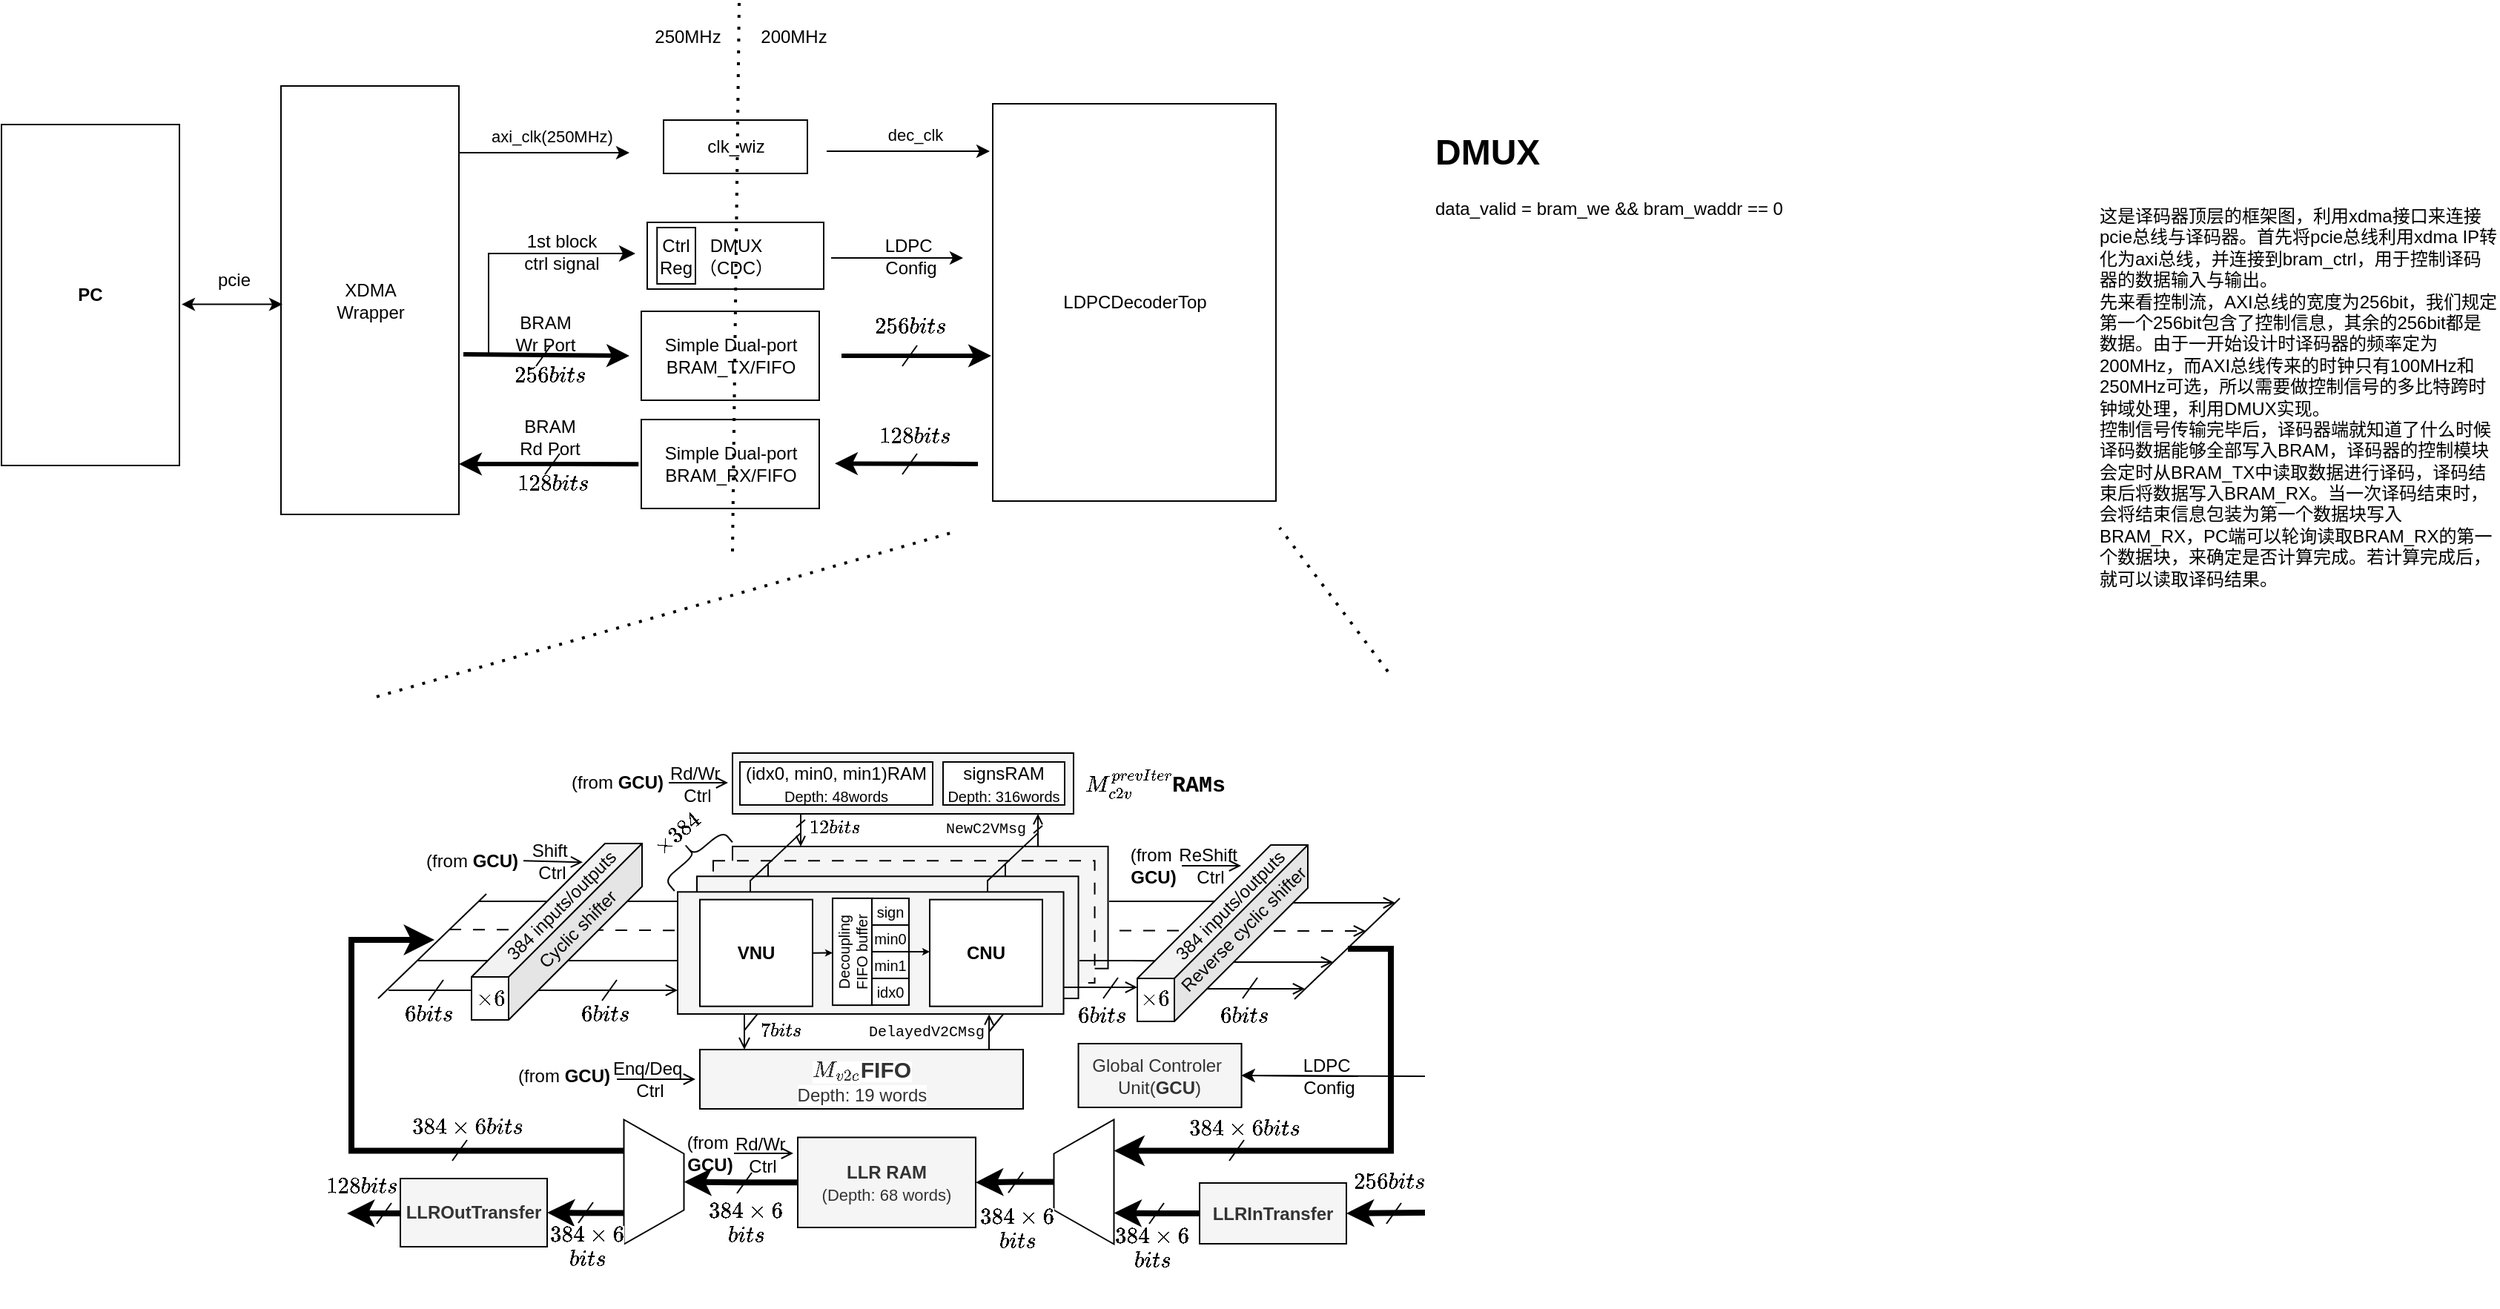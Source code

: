 <mxfile version="26.2.8">
  <diagram name="第 1 页" id="2zaDVK-F3ICybXkd4cO0">
    <mxGraphModel dx="1372" dy="1169" grid="0" gridSize="1" guides="1" tooltips="1" connect="1" arrows="1" fold="1" page="0" pageScale="1" pageWidth="827" pageHeight="1169" math="1" shadow="0">
      <root>
        <mxCell id="0" />
        <mxCell id="1" parent="0" />
        <mxCell id="UObVeRj9jSlFWoimbyzu-144" value="" style="endArrow=none;html=1;rounded=0;endFill=0;dashed=1;dashPattern=8 8;entryX=0.716;entryY=0.471;entryDx=0;entryDy=0;entryPerimeter=0;startFill=0;" parent="1" edge="1">
          <mxGeometry width="50" height="50" relative="1" as="geometry">
            <mxPoint x="817" y="399.77" as="sourcePoint" />
            <mxPoint x="894.66" y="399.819" as="targetPoint" />
          </mxGeometry>
        </mxCell>
        <mxCell id="UObVeRj9jSlFWoimbyzu-176" value="" style="endArrow=none;html=1;rounded=0;" parent="1" edge="1">
          <mxGeometry width="50" height="50" relative="1" as="geometry">
            <mxPoint x="360" y="420" as="sourcePoint" />
            <mxPoint x="670" y="420" as="targetPoint" />
          </mxGeometry>
        </mxCell>
        <mxCell id="UObVeRj9jSlFWoimbyzu-164" value="" style="endArrow=open;html=1;rounded=0;endFill=0;" parent="1" edge="1">
          <mxGeometry width="50" height="50" relative="1" as="geometry">
            <mxPoint x="938" y="381" as="sourcePoint" />
            <mxPoint x="1019" y="381" as="targetPoint" />
          </mxGeometry>
        </mxCell>
        <mxCell id="UObVeRj9jSlFWoimbyzu-165" value="" style="endArrow=open;html=1;rounded=0;endFill=0;" parent="1" edge="1">
          <mxGeometry width="50" height="50" relative="1" as="geometry">
            <mxPoint x="892" y="439" as="sourcePoint" />
            <mxPoint x="958" y="439" as="targetPoint" />
          </mxGeometry>
        </mxCell>
        <mxCell id="UObVeRj9jSlFWoimbyzu-166" value="" style="endArrow=open;html=1;rounded=0;endFill=0;entryX=0.899;entryY=0.656;entryDx=0;entryDy=0;entryPerimeter=0;" parent="1" edge="1">
          <mxGeometry width="50" height="50" relative="1" as="geometry">
            <mxPoint x="907" y="421" as="sourcePoint" />
            <mxPoint x="977" y="421" as="targetPoint" />
          </mxGeometry>
        </mxCell>
        <mxCell id="UObVeRj9jSlFWoimbyzu-167" value="" style="endArrow=open;html=1;rounded=0;endFill=0;dashed=1;dashPattern=8 8;entryX=0.716;entryY=0.471;entryDx=0;entryDy=0;entryPerimeter=0;" parent="1" edge="1">
          <mxGeometry width="50" height="50" relative="1" as="geometry">
            <mxPoint x="921" y="400" as="sourcePoint" />
            <mxPoint x="999" y="400" as="targetPoint" />
          </mxGeometry>
        </mxCell>
        <mxCell id="UObVeRj9jSlFWoimbyzu-140" value="" style="endArrow=none;html=1;rounded=0;" parent="1" edge="1">
          <mxGeometry width="50" height="50" relative="1" as="geometry">
            <mxPoint x="580" y="467" as="sourcePoint" />
            <mxPoint x="605" y="436" as="targetPoint" />
          </mxGeometry>
        </mxCell>
        <mxCell id="UObVeRj9jSlFWoimbyzu-136" value="" style="endArrow=none;html=1;rounded=0;" parent="1" edge="1">
          <mxGeometry width="50" height="50" relative="1" as="geometry">
            <mxPoint x="745" y="468" as="sourcePoint" />
            <mxPoint x="770" y="437" as="targetPoint" />
          </mxGeometry>
        </mxCell>
        <mxCell id="UObVeRj9jSlFWoimbyzu-31" value="" style="endArrow=none;html=1;rounded=0;" parent="1" edge="1">
          <mxGeometry width="50" height="50" relative="1" as="geometry">
            <mxPoint x="401" y="380" as="sourcePoint" />
            <mxPoint x="687" y="380" as="targetPoint" />
          </mxGeometry>
        </mxCell>
        <mxCell id="UObVeRj9jSlFWoimbyzu-35" value="&lt;span style=&quot;font-family: SFMono-Regular, Menlo, Monaco, Consolas, &amp;quot;Liberation Mono&amp;quot;, &amp;quot;Courier New&amp;quot;, monospace; font-size: 13px; text-align: left; background-color: rgb(255, 255, 255);&quot;&gt;\(6bits\)&lt;/span&gt;" style="text;html=1;align=center;verticalAlign=middle;whiteSpace=wrap;rounded=0;fontColor=default;" parent="1" vertex="1">
          <mxGeometry x="337" y="442" width="60" height="30" as="geometry" />
        </mxCell>
        <mxCell id="UObVeRj9jSlFWoimbyzu-36" value="&lt;span style=&quot;font-family: SFMono-Regular, Menlo, Monaco, Consolas, &amp;quot;Liberation Mono&amp;quot;, &amp;quot;Courier New&amp;quot;, monospace; font-size: 13px; text-align: left; background-color: rgb(255, 255, 255);&quot;&gt;\(6bits\)&lt;/span&gt;" style="text;html=1;align=center;verticalAlign=middle;whiteSpace=wrap;rounded=0;fontColor=default;" parent="1" vertex="1">
          <mxGeometry x="886.56" y="443" width="60" height="30" as="geometry" />
        </mxCell>
        <mxCell id="UObVeRj9jSlFWoimbyzu-30" value="" style="endArrow=none;html=1;rounded=0;dashed=1;dashPattern=8 8;entryX=0.99;entryY=0.694;entryDx=0;entryDy=0;entryPerimeter=0;" parent="1" edge="1">
          <mxGeometry width="50" height="50" relative="1" as="geometry">
            <mxPoint x="381" y="399" as="sourcePoint" />
            <mxPoint x="666.267" y="400.145" as="targetPoint" />
          </mxGeometry>
        </mxCell>
        <mxCell id="UObVeRj9jSlFWoimbyzu-29" value="" style="endArrow=none;html=1;rounded=0;" parent="1" edge="1">
          <mxGeometry width="50" height="50" relative="1" as="geometry">
            <mxPoint x="370" y="420" as="sourcePoint" />
            <mxPoint x="670" y="420" as="targetPoint" />
          </mxGeometry>
        </mxCell>
        <mxCell id="UObVeRj9jSlFWoimbyzu-28" value="" style="endArrow=open;html=1;rounded=0;endFill=0;" parent="1" edge="1">
          <mxGeometry width="50" height="50" relative="1" as="geometry">
            <mxPoint x="340" y="440" as="sourcePoint" />
            <mxPoint x="535" y="440" as="targetPoint" />
          </mxGeometry>
        </mxCell>
        <mxCell id="UObVeRj9jSlFWoimbyzu-181" style="edgeStyle=orthogonalEdgeStyle;rounded=0;orthogonalLoop=1;jettySize=auto;html=1;exitX=0;exitY=0.5;exitDx=0;exitDy=0;entryX=0.25;entryY=1;entryDx=0;entryDy=0;strokeWidth=4;" parent="1" source="UObVeRj9jSlFWoimbyzu-2" target="UObVeRj9jSlFWoimbyzu-174" edge="1">
          <mxGeometry relative="1" as="geometry" />
        </mxCell>
        <mxCell id="UObVeRj9jSlFWoimbyzu-223" style="edgeStyle=orthogonalEdgeStyle;rounded=0;orthogonalLoop=1;jettySize=auto;html=1;exitX=1;exitY=0.5;exitDx=0;exitDy=0;endArrow=none;startFill=1;startArrow=classic;strokeWidth=4;" parent="1" source="UObVeRj9jSlFWoimbyzu-2" edge="1">
          <mxGeometry relative="1" as="geometry">
            <mxPoint x="1039" y="590" as="targetPoint" />
          </mxGeometry>
        </mxCell>
        <mxCell id="UObVeRj9jSlFWoimbyzu-2" value="LLRInTransfer" style="rounded=0;whiteSpace=wrap;html=1;fillColor=#f5f5f5;fontColor=#333333;strokeColor=#000000;fontStyle=1" parent="1" vertex="1">
          <mxGeometry x="887" y="570" width="99" height="41" as="geometry" />
        </mxCell>
        <mxCell id="UObVeRj9jSlFWoimbyzu-16" value="&lt;span style=&quot;font-family: SFMono-Regular, Menlo, Monaco, Consolas, &amp;quot;Liberation Mono&amp;quot;, &amp;quot;Courier New&amp;quot;, monospace; font-size: 13px; text-align: left; background-color: rgb(255, 255, 255);&quot;&gt;$$384 \times 6bits$$&lt;/span&gt;" style="text;html=1;align=center;verticalAlign=middle;whiteSpace=wrap;rounded=0;fontColor=default;" parent="1" vertex="1">
          <mxGeometry x="363" y="518" width="60" height="30" as="geometry" />
        </mxCell>
        <mxCell id="UObVeRj9jSlFWoimbyzu-27" value="" style="shape=cube;whiteSpace=wrap;html=1;boundedLbl=1;backgroundOutline=1;darkOpacity=0.05;darkOpacity2=0.1;size=90;flipH=1;" parent="1" vertex="1">
          <mxGeometry x="396" y="341" width="115" height="119" as="geometry" />
        </mxCell>
        <mxCell id="UObVeRj9jSlFWoimbyzu-33" value="" style="endArrow=none;html=1;rounded=0;" parent="1" edge="1">
          <mxGeometry width="50" height="50" relative="1" as="geometry">
            <mxPoint x="367" y="447" as="sourcePoint" />
            <mxPoint x="377" y="433" as="targetPoint" />
          </mxGeometry>
        </mxCell>
        <mxCell id="UObVeRj9jSlFWoimbyzu-34" value="" style="endArrow=none;html=1;rounded=0;" parent="1" edge="1">
          <mxGeometry width="50" height="50" relative="1" as="geometry">
            <mxPoint x="484" y="447" as="sourcePoint" />
            <mxPoint x="494" y="433" as="targetPoint" />
          </mxGeometry>
        </mxCell>
        <mxCell id="UObVeRj9jSlFWoimbyzu-37" value="384 inputs/outputs" style="text;html=1;align=center;verticalAlign=middle;whiteSpace=wrap;rounded=0;rotation=-45;fontSize=12;" parent="1" vertex="1">
          <mxGeometry x="382" y="365" width="149.12" height="35" as="geometry" />
        </mxCell>
        <mxCell id="UObVeRj9jSlFWoimbyzu-38" value="Cyclic shifter" style="text;html=1;align=center;verticalAlign=middle;whiteSpace=wrap;rounded=0;rotation=-45;fontSize=12;" parent="1" vertex="1">
          <mxGeometry x="393" y="381" width="149.12" height="35" as="geometry" />
        </mxCell>
        <mxCell id="UObVeRj9jSlFWoimbyzu-39" value="&lt;span style=&quot;font-family: SFMono-Regular, Menlo, Monaco, Consolas, &amp;quot;Liberation Mono&amp;quot;, &amp;quot;Courier New&amp;quot;, monospace; font-size: 13px; text-align: left; background-color: rgb(255, 255, 255);&quot;&gt;\(\times6\)&lt;/span&gt;" style="text;html=1;align=center;verticalAlign=middle;whiteSpace=wrap;rounded=0;fontColor=default;" parent="1" vertex="1">
          <mxGeometry x="379" y="431.99" width="60" height="30" as="geometry" />
        </mxCell>
        <mxCell id="UObVeRj9jSlFWoimbyzu-110" value="" style="rounded=0;whiteSpace=wrap;html=1;fillColor=#f5f5f5;fontColor=#333333;strokeColor=#000000;" parent="1" vertex="1">
          <mxGeometry x="550" y="480" width="218" height="40" as="geometry" />
        </mxCell>
        <mxCell id="UObVeRj9jSlFWoimbyzu-111" value="&lt;span style=&quot;font-family: SFMono-Regular, Menlo, Monaco, Consolas, &amp;quot;Liberation Mono&amp;quot;, &amp;quot;Courier New&amp;quot;, monospace; font-size: 13px; text-align: left; background-color: rgb(255, 255, 255);&quot;&gt;\(M_{v2c}\)&lt;/span&gt;&lt;span style=&quot;text-align: left; background-color: rgb(255, 255, 255);&quot;&gt;&lt;b style=&quot;&quot;&gt;&lt;font face=&quot;Helvetica&quot; style=&quot;font-size: 15px;&quot;&gt;FIFO&lt;/font&gt;&lt;/b&gt;&lt;/span&gt;&lt;div&gt;&lt;font style=&quot;&quot;&gt;&lt;span style=&quot;text-align: left; background-color: rgb(255, 255, 255);&quot;&gt;&lt;font face=&quot;Helvetica&quot;&gt;Depth: 19 words&lt;/font&gt;&lt;/span&gt;&lt;/font&gt;&lt;/div&gt;" style="text;html=1;align=center;verticalAlign=middle;whiteSpace=wrap;rounded=0;fontColor=#333333;fillColor=none;strokeColor=none;" parent="1" vertex="1">
          <mxGeometry x="551" y="486" width="217" height="30" as="geometry" />
        </mxCell>
        <mxCell id="UObVeRj9jSlFWoimbyzu-113" value="" style="rounded=0;whiteSpace=wrap;html=1;fillColor=#f5f5f5;fontColor=#333333;strokeColor=#000000;" parent="1" vertex="1">
          <mxGeometry x="572" y="280" width="230" height="41" as="geometry" />
        </mxCell>
        <mxCell id="UObVeRj9jSlFWoimbyzu-127" value="" style="endArrow=open;html=1;rounded=0;endFill=0;startSize=6;endSize=5;" parent="1" edge="1">
          <mxGeometry width="50" height="50" relative="1" as="geometry">
            <mxPoint x="778" y="343" as="sourcePoint" />
            <mxPoint x="778" y="321" as="targetPoint" />
          </mxGeometry>
        </mxCell>
        <mxCell id="UObVeRj9jSlFWoimbyzu-129" value="" style="endArrow=none;html=1;rounded=0;startArrow=open;startFill=0;targetPerimeterSpacing=0;endSize=6;startSize=5;" parent="1" edge="1">
          <mxGeometry width="50" height="50" relative="1" as="geometry">
            <mxPoint x="618" y="343" as="sourcePoint" />
            <mxPoint x="618" y="321" as="targetPoint" />
          </mxGeometry>
        </mxCell>
        <mxCell id="UObVeRj9jSlFWoimbyzu-134" value="" style="endArrow=none;html=1;rounded=0;strokeWidth=1;" parent="1" edge="1">
          <mxGeometry width="50" height="50" relative="1" as="geometry">
            <mxPoint x="615" y="330" as="sourcePoint" />
            <mxPoint x="621" y="325" as="targetPoint" />
          </mxGeometry>
        </mxCell>
        <mxCell id="UObVeRj9jSlFWoimbyzu-135" value="" style="endArrow=none;html=1;rounded=0;strokeWidth=1;" parent="1" edge="1">
          <mxGeometry width="50" height="50" relative="1" as="geometry">
            <mxPoint x="775" y="334" as="sourcePoint" />
            <mxPoint x="781" y="329" as="targetPoint" />
          </mxGeometry>
        </mxCell>
        <mxCell id="UObVeRj9jSlFWoimbyzu-139" value="" style="endArrow=none;html=1;rounded=0;startArrow=open;startFill=0;endSize=2;startSize=6;entryX=0.5;entryY=1;entryDx=0;entryDy=0;endFill=0;" parent="1" edge="1">
          <mxGeometry width="50" height="50" relative="1" as="geometry">
            <mxPoint x="580" y="480" as="sourcePoint" />
            <mxPoint x="580" y="456" as="targetPoint" />
          </mxGeometry>
        </mxCell>
        <mxCell id="UObVeRj9jSlFWoimbyzu-145" value="" style="endArrow=none;html=1;rounded=0;endFill=0;startFill=0;exitX=1.003;exitY=0.449;exitDx=0;exitDy=0;exitPerimeter=0;" parent="1" source="UObVeRj9jSlFWoimbyzu-51" edge="1">
          <mxGeometry width="50" height="50" relative="1" as="geometry">
            <mxPoint x="832" y="380" as="sourcePoint" />
            <mxPoint x="913" y="380" as="targetPoint" />
          </mxGeometry>
        </mxCell>
        <mxCell id="UObVeRj9jSlFWoimbyzu-120" value="" style="endArrow=open;html=1;rounded=0;startArrow=none;startFill=0;endSize=5;startSize=3;endFill=0;entryX=0.807;entryY=1.003;entryDx=0;entryDy=0;entryPerimeter=0;" parent="1" target="UObVeRj9jSlFWoimbyzu-54" edge="1">
          <mxGeometry width="50" height="50" relative="1" as="geometry">
            <mxPoint x="745" y="480" as="sourcePoint" />
            <mxPoint x="745" y="458" as="targetPoint" />
          </mxGeometry>
        </mxCell>
        <mxCell id="UObVeRj9jSlFWoimbyzu-51" value="" style="rounded=0;whiteSpace=wrap;html=1;fillColor=#f5f5f5;fontColor=#333333;strokeColor=#000000;" parent="1" vertex="1">
          <mxGeometry x="572" y="343" width="253.27" height="82.34" as="geometry" />
        </mxCell>
        <mxCell id="UObVeRj9jSlFWoimbyzu-52" value="" style="rounded=0;whiteSpace=wrap;html=1;dashed=1;dashPattern=8 8;fillColor=#f5f5f5;fontColor=#333333;strokeColor=#000000;" parent="1" vertex="1">
          <mxGeometry x="559" y="352.64" width="257.27" height="82.34" as="geometry" />
        </mxCell>
        <mxCell id="UObVeRj9jSlFWoimbyzu-53" value="" style="rounded=0;whiteSpace=wrap;html=1;fillColor=#f5f5f5;fontColor=#333333;strokeColor=#000000;" parent="1" vertex="1">
          <mxGeometry x="548" y="363.15" width="257.27" height="82.34" as="geometry" />
        </mxCell>
        <mxCell id="UObVeRj9jSlFWoimbyzu-54" value="" style="rounded=0;whiteSpace=wrap;html=1;fillColor=#f5f5f5;fontColor=#333333;strokeColor=#000000;" parent="1" vertex="1">
          <mxGeometry x="535" y="373.66" width="260.27" height="82.34" as="geometry" />
        </mxCell>
        <mxCell id="UObVeRj9jSlFWoimbyzu-122" value="" style="endArrow=none;html=1;rounded=0;" parent="1" edge="1">
          <mxGeometry width="50" height="50" relative="1" as="geometry">
            <mxPoint x="756" y="363" as="sourcePoint" />
            <mxPoint x="756" y="355" as="targetPoint" />
          </mxGeometry>
        </mxCell>
        <mxCell id="UObVeRj9jSlFWoimbyzu-138" value="" style="endArrow=none;html=1;rounded=0;" parent="1" edge="1">
          <mxGeometry width="50" height="50" relative="1" as="geometry">
            <mxPoint x="744" y="373.66" as="sourcePoint" />
            <mxPoint x="744" y="365.66" as="targetPoint" />
          </mxGeometry>
        </mxCell>
        <mxCell id="UObVeRj9jSlFWoimbyzu-147" value="" style="shape=cube;whiteSpace=wrap;html=1;boundedLbl=1;backgroundOutline=1;darkOpacity=0.05;darkOpacity2=0.1;size=90;flipH=1;" parent="1" vertex="1">
          <mxGeometry x="845" y="342" width="115" height="119" as="geometry" />
        </mxCell>
        <mxCell id="UObVeRj9jSlFWoimbyzu-141" value="" style="endArrow=open;html=1;rounded=0;endFill=0;startFill=0;" parent="1" edge="1">
          <mxGeometry width="50" height="50" relative="1" as="geometry">
            <mxPoint x="795" y="438" as="sourcePoint" />
            <mxPoint x="845" y="438" as="targetPoint" />
          </mxGeometry>
        </mxCell>
        <mxCell id="UObVeRj9jSlFWoimbyzu-143" value="" style="endArrow=none;html=1;rounded=0;endFill=0;entryX=0.899;entryY=0.656;entryDx=0;entryDy=0;entryPerimeter=0;startFill=0;" parent="1" target="UObVeRj9jSlFWoimbyzu-147" edge="1">
          <mxGeometry width="50" height="50" relative="1" as="geometry">
            <mxPoint x="806" y="420" as="sourcePoint" />
            <mxPoint x="869" y="420" as="targetPoint" />
          </mxGeometry>
        </mxCell>
        <mxCell id="UObVeRj9jSlFWoimbyzu-128" value="" style="endArrow=none;html=1;rounded=0;" parent="1" edge="1">
          <mxGeometry width="50" height="50" relative="1" as="geometry">
            <mxPoint x="584" y="366.08" as="sourcePoint" />
            <mxPoint x="618" y="333.93" as="targetPoint" />
          </mxGeometry>
        </mxCell>
        <mxCell id="UObVeRj9jSlFWoimbyzu-161" value="" style="endArrow=none;html=1;rounded=0;" parent="1" edge="1">
          <mxGeometry width="50" height="50" relative="1" as="geometry">
            <mxPoint x="744" y="366.08" as="sourcePoint" />
            <mxPoint x="778" y="333.93" as="targetPoint" />
          </mxGeometry>
        </mxCell>
        <mxCell id="UObVeRj9jSlFWoimbyzu-162" value="Reverse cyclic shifter" style="text;html=1;align=center;verticalAlign=middle;whiteSpace=wrap;rounded=0;rotation=-45;fontSize=12;" parent="1" vertex="1">
          <mxGeometry x="842" y="381" width="149.12" height="35" as="geometry" />
        </mxCell>
        <mxCell id="UObVeRj9jSlFWoimbyzu-163" value="384 inputs/outputs" style="text;html=1;align=center;verticalAlign=middle;whiteSpace=wrap;rounded=0;rotation=-45;fontSize=12;" parent="1" vertex="1">
          <mxGeometry x="833" y="365" width="149.12" height="35" as="geometry" />
        </mxCell>
        <mxCell id="UObVeRj9jSlFWoimbyzu-168" value="&lt;span style=&quot;font-family: SFMono-Regular, Menlo, Monaco, Consolas, &amp;quot;Liberation Mono&amp;quot;, &amp;quot;Courier New&amp;quot;, monospace; font-size: 13px; text-align: left; background-color: rgb(255, 255, 255);&quot;&gt;\(\times6\)&lt;/span&gt;" style="text;html=1;align=center;verticalAlign=middle;whiteSpace=wrap;rounded=0;fontColor=default;" parent="1" vertex="1">
          <mxGeometry x="827" y="431.99" width="60" height="30" as="geometry" />
        </mxCell>
        <mxCell id="UObVeRj9jSlFWoimbyzu-169" value="" style="endArrow=none;html=1;rounded=0;" parent="1" edge="1">
          <mxGeometry width="50" height="50" relative="1" as="geometry">
            <mxPoint x="951" y="446" as="sourcePoint" />
            <mxPoint x="1022" y="378" as="targetPoint" />
          </mxGeometry>
        </mxCell>
        <mxCell id="UObVeRj9jSlFWoimbyzu-179" style="edgeStyle=orthogonalEdgeStyle;rounded=0;orthogonalLoop=1;jettySize=auto;html=1;exitX=0.5;exitY=0;exitDx=0;exitDy=0;entryX=1;entryY=0.5;entryDx=0;entryDy=0;strokeWidth=4;" parent="1" source="UObVeRj9jSlFWoimbyzu-174" target="UObVeRj9jSlFWoimbyzu-177" edge="1">
          <mxGeometry relative="1" as="geometry" />
        </mxCell>
        <mxCell id="UObVeRj9jSlFWoimbyzu-174" value="" style="shape=trapezoid;perimeter=trapezoidPerimeter;whiteSpace=wrap;html=1;fixedSize=1;rotation=-90;size=23;" parent="1" vertex="1">
          <mxGeometry x="767" y="549" width="84" height="40.5" as="geometry" />
        </mxCell>
        <mxCell id="UObVeRj9jSlFWoimbyzu-175" value="" style="endArrow=none;html=1;rounded=0;" parent="1" edge="1">
          <mxGeometry width="50" height="50" relative="1" as="geometry">
            <mxPoint x="333" y="445.49" as="sourcePoint" />
            <mxPoint x="406" y="375" as="targetPoint" />
          </mxGeometry>
        </mxCell>
        <mxCell id="UObVeRj9jSlFWoimbyzu-187" style="edgeStyle=orthogonalEdgeStyle;rounded=0;orthogonalLoop=1;jettySize=auto;html=1;exitX=0;exitY=0.5;exitDx=0;exitDy=0;entryX=0.5;entryY=0;entryDx=0;entryDy=0;strokeWidth=4;" parent="1" source="UObVeRj9jSlFWoimbyzu-177" target="UObVeRj9jSlFWoimbyzu-184" edge="1">
          <mxGeometry relative="1" as="geometry" />
        </mxCell>
        <mxCell id="UObVeRj9jSlFWoimbyzu-177" value="&lt;b&gt;LLR RAM&lt;/b&gt;&lt;div&gt;&lt;font style=&quot;font-size: 11px;&quot;&gt;(Depth: 68 words)&lt;/font&gt;&lt;/div&gt;" style="rounded=0;whiteSpace=wrap;html=1;fillColor=#f5f5f5;fontColor=#333333;strokeColor=#000000;" parent="1" vertex="1">
          <mxGeometry x="616" y="539.25" width="120" height="60.75" as="geometry" />
        </mxCell>
        <mxCell id="UObVeRj9jSlFWoimbyzu-178" value="" style="edgeStyle=segmentEdgeStyle;endArrow=classic;html=1;curved=0;rounded=0;endSize=8;startSize=8;entryX=0.75;entryY=1;entryDx=0;entryDy=0;strokeWidth=4;" parent="1" target="UObVeRj9jSlFWoimbyzu-174" edge="1">
          <mxGeometry width="50" height="50" relative="1" as="geometry">
            <mxPoint x="987" y="412" as="sourcePoint" />
            <mxPoint x="1028" y="509" as="targetPoint" />
            <Array as="points">
              <mxPoint x="1016" y="412" />
              <mxPoint x="1016" y="548" />
            </Array>
          </mxGeometry>
        </mxCell>
        <mxCell id="UObVeRj9jSlFWoimbyzu-183" value="" style="edgeStyle=elbowEdgeStyle;elbow=horizontal;endArrow=classic;html=1;curved=0;rounded=0;endSize=8;startSize=8;exitX=0.25;exitY=1;exitDx=0;exitDy=0;strokeWidth=4;" parent="1" source="UObVeRj9jSlFWoimbyzu-184" edge="1">
          <mxGeometry width="50" height="50" relative="1" as="geometry">
            <mxPoint x="304" y="585" as="sourcePoint" />
            <mxPoint x="371" y="406" as="targetPoint" />
            <Array as="points">
              <mxPoint x="315" y="488" />
            </Array>
          </mxGeometry>
        </mxCell>
        <mxCell id="UObVeRj9jSlFWoimbyzu-189" style="edgeStyle=orthogonalEdgeStyle;rounded=0;orthogonalLoop=1;jettySize=auto;html=1;exitX=0.75;exitY=1;exitDx=0;exitDy=0;entryX=1;entryY=0.5;entryDx=0;entryDy=0;strokeWidth=4;" parent="1" source="UObVeRj9jSlFWoimbyzu-184" target="UObVeRj9jSlFWoimbyzu-188" edge="1">
          <mxGeometry relative="1" as="geometry" />
        </mxCell>
        <mxCell id="UObVeRj9jSlFWoimbyzu-184" value="" style="shape=trapezoid;perimeter=trapezoidPerimeter;whiteSpace=wrap;html=1;fixedSize=1;rotation=90;size=23;" parent="1" vertex="1">
          <mxGeometry x="477" y="549" width="84" height="40.5" as="geometry" />
        </mxCell>
        <mxCell id="UObVeRj9jSlFWoimbyzu-188" value="LLROutTransfer" style="rounded=0;whiteSpace=wrap;html=1;fillColor=#f5f5f5;fontColor=#333333;strokeColor=#000000;fontStyle=1" parent="1" vertex="1">
          <mxGeometry x="348" y="567" width="99" height="46" as="geometry" />
        </mxCell>
        <mxCell id="UObVeRj9jSlFWoimbyzu-191" value="" style="endArrow=none;html=1;rounded=0;" parent="1" edge="1">
          <mxGeometry width="50" height="50" relative="1" as="geometry">
            <mxPoint x="822" y="445.49" as="sourcePoint" />
            <mxPoint x="832" y="431.49" as="targetPoint" />
          </mxGeometry>
        </mxCell>
        <mxCell id="UObVeRj9jSlFWoimbyzu-192" value="" style="endArrow=none;html=1;rounded=0;" parent="1" edge="1">
          <mxGeometry width="50" height="50" relative="1" as="geometry">
            <mxPoint x="916" y="445.49" as="sourcePoint" />
            <mxPoint x="926" y="431.49" as="targetPoint" />
          </mxGeometry>
        </mxCell>
        <mxCell id="UObVeRj9jSlFWoimbyzu-194" value="&lt;span style=&quot;font-family: SFMono-Regular, Menlo, Monaco, Consolas, &amp;quot;Liberation Mono&amp;quot;, &amp;quot;Courier New&amp;quot;, monospace; font-size: 13px; text-align: left; background-color: rgb(255, 255, 255);&quot;&gt;\(6bits\)&lt;/span&gt;" style="text;html=1;align=center;verticalAlign=middle;whiteSpace=wrap;rounded=0;fontColor=default;" parent="1" vertex="1">
          <mxGeometry x="456" y="442" width="60" height="30" as="geometry" />
        </mxCell>
        <mxCell id="UObVeRj9jSlFWoimbyzu-195" value="&lt;span style=&quot;font-family: SFMono-Regular, Menlo, Monaco, Consolas, &amp;quot;Liberation Mono&amp;quot;, &amp;quot;Courier New&amp;quot;, monospace; font-size: 13px; text-align: left; background-color: rgb(255, 255, 255);&quot;&gt;\(6bits\)&lt;/span&gt;" style="text;html=1;align=center;verticalAlign=middle;whiteSpace=wrap;rounded=0;fontColor=default;" parent="1" vertex="1">
          <mxGeometry x="791" y="443" width="60" height="30" as="geometry" />
        </mxCell>
        <mxCell id="UObVeRj9jSlFWoimbyzu-199" value="&lt;span style=&quot;font-family: SFMono-Regular, Menlo, Monaco, Consolas, &amp;quot;Liberation Mono&amp;quot;, &amp;quot;Courier New&amp;quot;, monospace; font-size: 13px; text-align: left; background-color: rgb(255, 255, 255);&quot;&gt;$$384 \times 6bits$$&lt;/span&gt;" style="text;html=1;align=center;verticalAlign=middle;whiteSpace=wrap;rounded=0;fontColor=default;" parent="1" vertex="1">
          <mxGeometry x="887" y="519" width="60" height="30" as="geometry" />
        </mxCell>
        <mxCell id="UObVeRj9jSlFWoimbyzu-203" value="&lt;span style=&quot;font-family: SFMono-Regular, Menlo, Monaco, Consolas, &amp;quot;Liberation Mono&amp;quot;, &amp;quot;Courier New&amp;quot;, monospace; font-size: 13px; text-align: left; background-color: rgb(255, 255, 255);&quot;&gt;&lt;b&gt;\(\times 384\)&lt;/b&gt;&lt;/span&gt;" style="text;html=1;align=center;verticalAlign=middle;whiteSpace=wrap;rounded=0;rotation=-40;fontSize=12;" parent="1" vertex="1">
          <mxGeometry x="506" y="317.64" width="60.06" height="35" as="geometry" />
        </mxCell>
        <mxCell id="UObVeRj9jSlFWoimbyzu-159" value="" style="endArrow=none;html=1;rounded=0;" parent="1" edge="1">
          <mxGeometry width="50" height="50" relative="1" as="geometry">
            <mxPoint x="584" y="373.66" as="sourcePoint" />
            <mxPoint x="584" y="365.66" as="targetPoint" />
          </mxGeometry>
        </mxCell>
        <mxCell id="UObVeRj9jSlFWoimbyzu-160" value="" style="endArrow=none;html=1;rounded=0;" parent="1" edge="1">
          <mxGeometry width="50" height="50" relative="1" as="geometry">
            <mxPoint x="596" y="363.15" as="sourcePoint" />
            <mxPoint x="596" y="355.15" as="targetPoint" />
          </mxGeometry>
        </mxCell>
        <mxCell id="UObVeRj9jSlFWoimbyzu-202" value="" style="shape=curlyBracket;whiteSpace=wrap;html=1;rounded=1;labelPosition=left;verticalLabelPosition=middle;align=right;verticalAlign=middle;rotation=50;" parent="1" vertex="1">
          <mxGeometry x="536" y="323.44" width="20" height="51" as="geometry" />
        </mxCell>
        <mxCell id="UObVeRj9jSlFWoimbyzu-279" style="edgeStyle=orthogonalEdgeStyle;rounded=0;orthogonalLoop=1;jettySize=auto;html=1;exitX=1;exitY=0.5;exitDx=0;exitDy=0;entryX=0.5;entryY=0;entryDx=0;entryDy=0;endSize=2;" parent="1" source="UObVeRj9jSlFWoimbyzu-209" target="UObVeRj9jSlFWoimbyzu-211" edge="1">
          <mxGeometry relative="1" as="geometry" />
        </mxCell>
        <mxCell id="UObVeRj9jSlFWoimbyzu-209" value="&lt;b&gt;VNU&lt;/b&gt;" style="rounded=0;whiteSpace=wrap;html=1;" parent="1" vertex="1">
          <mxGeometry x="550" y="378.83" width="76" height="72" as="geometry" />
        </mxCell>
        <mxCell id="UObVeRj9jSlFWoimbyzu-210" value="&lt;b&gt;CNU&lt;/b&gt;" style="rounded=0;whiteSpace=wrap;html=1;" parent="1" vertex="1">
          <mxGeometry x="705" y="378.83" width="76" height="72" as="geometry" />
        </mxCell>
        <mxCell id="UObVeRj9jSlFWoimbyzu-211" value="Decoupling FIFO buffer" style="rounded=0;whiteSpace=wrap;html=1;rotation=-90;fontSize=10;" parent="1" vertex="1">
          <mxGeometry x="617" y="400.43" width="72.12" height="27.14" as="geometry" />
        </mxCell>
        <mxCell id="UObVeRj9jSlFWoimbyzu-214" value="sign" style="rounded=0;whiteSpace=wrap;html=1;fontSize=10;" parent="1" vertex="1">
          <mxGeometry x="666" y="377.99" width="25" height="18" as="geometry" />
        </mxCell>
        <mxCell id="UObVeRj9jSlFWoimbyzu-215" value="min0" style="rounded=0;whiteSpace=wrap;html=1;fontSize=10;" parent="1" vertex="1">
          <mxGeometry x="666" y="395.99" width="25" height="18" as="geometry" />
        </mxCell>
        <mxCell id="UObVeRj9jSlFWoimbyzu-280" style="edgeStyle=orthogonalEdgeStyle;rounded=0;orthogonalLoop=1;jettySize=auto;html=1;exitX=1;exitY=0;exitDx=0;exitDy=0;entryX=0;entryY=0.5;entryDx=0;entryDy=0;endSize=2;" parent="1" source="UObVeRj9jSlFWoimbyzu-216" target="UObVeRj9jSlFWoimbyzu-210" edge="1">
          <mxGeometry relative="1" as="geometry" />
        </mxCell>
        <mxCell id="UObVeRj9jSlFWoimbyzu-216" value="min1" style="rounded=0;whiteSpace=wrap;html=1;fontSize=10;" parent="1" vertex="1">
          <mxGeometry x="666" y="413.99" width="25" height="18" as="geometry" />
        </mxCell>
        <mxCell id="UObVeRj9jSlFWoimbyzu-217" value="idx0" style="rounded=0;whiteSpace=wrap;html=1;fontSize=10;" parent="1" vertex="1">
          <mxGeometry x="666" y="431.99" width="25" height="18" as="geometry" />
        </mxCell>
        <mxCell id="UObVeRj9jSlFWoimbyzu-225" value="&lt;span style=&quot;font-family: SFMono-Regular, Menlo, Monaco, Consolas, &amp;quot;Liberation Mono&amp;quot;, &amp;quot;Courier New&amp;quot;, monospace; font-size: 13px; text-align: left; background-color: rgb(255, 255, 255);&quot;&gt;$$256bits$$&lt;/span&gt;" style="text;html=1;align=center;verticalAlign=middle;whiteSpace=wrap;rounded=0;fontColor=default;" parent="1" vertex="1">
          <mxGeometry x="985" y="554.63" width="60" height="30" as="geometry" />
        </mxCell>
        <mxCell id="UObVeRj9jSlFWoimbyzu-230" value="&lt;span style=&quot;font-family: SFMono-Regular, Menlo, Monaco, Consolas, &amp;quot;Liberation Mono&amp;quot;, &amp;quot;Courier New&amp;quot;, monospace; font-size: 13px; text-align: left; background-color: rgb(255, 255, 255);&quot;&gt;\(384 \times 6\)&lt;/span&gt;&lt;div&gt;&lt;span style=&quot;font-family: SFMono-Regular, Menlo, Monaco, Consolas, &amp;quot;Liberation Mono&amp;quot;, &amp;quot;Courier New&amp;quot;, monospace; font-size: 13px; text-align: left; background-color: rgb(255, 255, 255);&quot;&gt;\(bits\)&lt;/span&gt;&lt;/div&gt;" style="text;html=1;align=center;verticalAlign=middle;whiteSpace=wrap;rounded=0;fontColor=default;" parent="1" vertex="1">
          <mxGeometry x="444" y="599" width="60" height="30" as="geometry" />
        </mxCell>
        <mxCell id="UObVeRj9jSlFWoimbyzu-232" value="&lt;span style=&quot;font-family: SFMono-Regular, Menlo, Monaco, Consolas, &amp;quot;Liberation Mono&amp;quot;, &amp;quot;Courier New&amp;quot;, monospace; font-size: 13px; text-align: left; background-color: rgb(255, 255, 255);&quot;&gt;$$128bits$$&lt;/span&gt;" style="text;html=1;align=center;verticalAlign=middle;whiteSpace=wrap;rounded=0;fontColor=default;" parent="1" vertex="1">
          <mxGeometry x="292" y="558" width="60" height="30" as="geometry" />
        </mxCell>
        <mxCell id="UObVeRj9jSlFWoimbyzu-233" value="(idx0, min0, min1)RAM&lt;div&gt;&lt;font style=&quot;font-size: 10px;&quot;&gt;Depth: 48words&lt;/font&gt;&lt;/div&gt;" style="rounded=0;whiteSpace=wrap;html=1;" parent="1" vertex="1">
          <mxGeometry x="577" y="286" width="130" height="29" as="geometry" />
        </mxCell>
        <mxCell id="UObVeRj9jSlFWoimbyzu-234" value="signsRAM&lt;div&gt;&lt;font style=&quot;font-size: 10px;&quot;&gt;Depth: 316words&lt;/font&gt;&lt;/div&gt;" style="rounded=0;whiteSpace=wrap;html=1;" parent="1" vertex="1">
          <mxGeometry x="714" y="286" width="82" height="29" as="geometry" />
        </mxCell>
        <mxCell id="UObVeRj9jSlFWoimbyzu-114" value="&lt;span style=&quot;font-family: SFMono-Regular, Menlo, Monaco, Consolas, &amp;quot;Liberation Mono&amp;quot;, &amp;quot;Courier New&amp;quot;, monospace; font-size: 13px; text-align: left; background-color: rgb(255, 255, 255);&quot;&gt;\(M_{c2v}^{prevIter}\)&lt;/span&gt;&lt;span style=&quot;font-family: SFMono-Regular, Menlo, Monaco, Consolas, &amp;quot;Liberation Mono&amp;quot;, &amp;quot;Courier New&amp;quot;, monospace; text-align: left; background-color: rgb(255, 255, 255); font-size: 15px;&quot;&gt;&lt;b&gt;RAMs&lt;/b&gt;&lt;/span&gt;" style="text;html=1;align=center;verticalAlign=middle;whiteSpace=wrap;rounded=0;" parent="1" vertex="1">
          <mxGeometry x="799" y="285.5" width="116" height="30" as="geometry" />
        </mxCell>
        <mxCell id="UObVeRj9jSlFWoimbyzu-235" value="&lt;span style=&quot;font-family: SFMono-Regular, Menlo, Monaco, Consolas, &amp;quot;Liberation Mono&amp;quot;, &amp;quot;Courier New&amp;quot;, monospace; text-align: left; background-color: rgb(255, 255, 255);&quot;&gt;\(12bits\)&lt;/span&gt;" style="text;html=1;align=center;verticalAlign=middle;whiteSpace=wrap;rounded=0;fontColor=default;fontSize=11;" parent="1" vertex="1">
          <mxGeometry x="611" y="315.5" width="60" height="30" as="geometry" />
        </mxCell>
        <mxCell id="UObVeRj9jSlFWoimbyzu-236" value="&lt;span style=&quot;font-family: SFMono-Regular, Menlo, Monaco, Consolas, &amp;quot;Liberation Mono&amp;quot;, &amp;quot;Courier New&amp;quot;, monospace; text-align: left; background-color: rgb(255, 255, 255);&quot;&gt;\(7bits\)&lt;/span&gt;" style="text;html=1;align=center;verticalAlign=middle;whiteSpace=wrap;rounded=0;fontColor=default;fontSize=11;" parent="1" vertex="1">
          <mxGeometry x="575" y="453" width="60" height="30" as="geometry" />
        </mxCell>
        <mxCell id="UObVeRj9jSlFWoimbyzu-237" value="&lt;span style=&quot;font-family: SFMono-Regular, Menlo, Monaco, Consolas, &amp;quot;Liberation Mono&amp;quot;, &amp;quot;Courier New&amp;quot;, monospace; text-align: left; background-color: rgb(255, 255, 255);&quot;&gt;NewC2VMsg&lt;/span&gt;" style="text;html=1;align=center;verticalAlign=middle;whiteSpace=wrap;rounded=0;fontColor=default;fontSize=10;" parent="1" vertex="1">
          <mxGeometry x="713" y="315.5" width="60" height="30" as="geometry" />
        </mxCell>
        <mxCell id="UObVeRj9jSlFWoimbyzu-238" value="&lt;span style=&quot;font-family: SFMono-Regular, Menlo, Monaco, Consolas, &amp;quot;Liberation Mono&amp;quot;, &amp;quot;Courier New&amp;quot;, monospace; text-align: left; background-color: rgb(255, 255, 255);&quot;&gt;DelayedV2CMsg&lt;/span&gt;" style="text;html=1;align=center;verticalAlign=middle;whiteSpace=wrap;rounded=0;fontColor=default;fontSize=10;" parent="1" vertex="1">
          <mxGeometry x="659.5" y="453" width="86" height="30" as="geometry" />
        </mxCell>
        <mxCell id="UObVeRj9jSlFWoimbyzu-255" value="Global&amp;nbsp;&lt;span style=&quot;background-color: transparent; color: light-dark(rgb(51, 51, 51), rgb(193, 193, 193));&quot;&gt;Controler&amp;nbsp;&lt;/span&gt;&lt;div&gt;&lt;span style=&quot;background-color: transparent; color: light-dark(rgb(51, 51, 51), rgb(193, 193, 193));&quot;&gt;Unit&lt;/span&gt;&lt;span style=&quot;background-color: transparent; color: light-dark(rgb(51, 51, 51), rgb(193, 193, 193));&quot;&gt;(&lt;/span&gt;&lt;b style=&quot;background-color: transparent; color: light-dark(rgb(51, 51, 51), rgb(193, 193, 193));&quot;&gt;GCU&lt;/b&gt;&lt;span style=&quot;background-color: transparent; color: light-dark(rgb(51, 51, 51), rgb(193, 193, 193));&quot;&gt;)&lt;/span&gt;&lt;/div&gt;" style="rounded=0;whiteSpace=wrap;html=1;fillColor=#f5f5f5;fontColor=#333333;strokeColor=#000000;" parent="1" vertex="1">
          <mxGeometry x="805.27" y="476" width="110" height="43" as="geometry" />
        </mxCell>
        <mxCell id="UObVeRj9jSlFWoimbyzu-263" value="" style="group;rotation=0;" parent="1" vertex="1" connectable="0">
          <mxGeometry x="523" y="279" width="52" height="42" as="geometry" />
        </mxCell>
        <mxCell id="UObVeRj9jSlFWoimbyzu-259" value="" style="endArrow=open;html=1;rounded=0;endFill=0;" parent="UObVeRj9jSlFWoimbyzu-263" edge="1">
          <mxGeometry width="50" height="50" relative="1" as="geometry">
            <mxPoint x="6" y="21" as="sourcePoint" />
            <mxPoint x="46" y="21" as="targetPoint" />
          </mxGeometry>
        </mxCell>
        <mxCell id="UObVeRj9jSlFWoimbyzu-261" value="Rd/Wr&amp;nbsp;&lt;div&gt;Ctrl&lt;/div&gt;" style="text;html=1;align=center;verticalAlign=middle;resizable=0;points=[];autosize=1;strokeColor=none;fillColor=none;rotation=0;" parent="UObVeRj9jSlFWoimbyzu-263" vertex="1">
          <mxGeometry x="-3" y="1" width="55" height="41" as="geometry" />
        </mxCell>
        <mxCell id="UObVeRj9jSlFWoimbyzu-264" value="" style="group;rotation=0;fontColor=default;" parent="1" vertex="1" connectable="0">
          <mxGeometry x="425" y="331.66" width="49" height="42" as="geometry" />
        </mxCell>
        <mxCell id="UObVeRj9jSlFWoimbyzu-265" value="" style="endArrow=open;html=1;rounded=0;endFill=0;" parent="UObVeRj9jSlFWoimbyzu-264" edge="1">
          <mxGeometry width="50" height="50" relative="1" as="geometry">
            <mxPoint x="6" y="21" as="sourcePoint" />
            <mxPoint x="46" y="22" as="targetPoint" />
          </mxGeometry>
        </mxCell>
        <mxCell id="UObVeRj9jSlFWoimbyzu-266" value="Shift&amp;nbsp;&lt;div&gt;Ctrl&lt;/div&gt;" style="text;html=1;align=center;verticalAlign=middle;resizable=0;points=[];autosize=1;strokeColor=none;fillColor=none;rotation=0;" parent="UObVeRj9jSlFWoimbyzu-264" vertex="1">
          <mxGeometry x="2" width="46" height="42" as="geometry" />
        </mxCell>
        <mxCell id="UObVeRj9jSlFWoimbyzu-267" value="" style="group;rotation=0;" parent="1" vertex="1" connectable="0">
          <mxGeometry x="869" y="333" width="56" height="42" as="geometry" />
        </mxCell>
        <mxCell id="UObVeRj9jSlFWoimbyzu-268" value="" style="endArrow=open;html=1;rounded=0;endFill=0;" parent="UObVeRj9jSlFWoimbyzu-267" edge="1">
          <mxGeometry width="50" height="50" relative="1" as="geometry">
            <mxPoint x="6" y="23" as="sourcePoint" />
            <mxPoint x="46" y="23" as="targetPoint" />
          </mxGeometry>
        </mxCell>
        <mxCell id="UObVeRj9jSlFWoimbyzu-269" value="ReShift&amp;nbsp;&lt;div&gt;Ctrl&lt;/div&gt;" style="text;html=1;align=center;verticalAlign=middle;resizable=0;points=[];autosize=1;strokeColor=none;fillColor=none;rotation=0;" parent="UObVeRj9jSlFWoimbyzu-267" vertex="1">
          <mxGeometry x="-6" y="2" width="62" height="42" as="geometry" />
        </mxCell>
        <mxCell id="UObVeRj9jSlFWoimbyzu-273" value="" style="group;rotation=0;" parent="1" vertex="1" connectable="0">
          <mxGeometry x="567" y="529" width="52" height="42" as="geometry" />
        </mxCell>
        <mxCell id="UObVeRj9jSlFWoimbyzu-274" value="" style="endArrow=open;html=1;rounded=0;endFill=0;" parent="UObVeRj9jSlFWoimbyzu-273" edge="1">
          <mxGeometry width="50" height="50" relative="1" as="geometry">
            <mxPoint x="6" y="21" as="sourcePoint" />
            <mxPoint x="46" y="21" as="targetPoint" />
          </mxGeometry>
        </mxCell>
        <mxCell id="UObVeRj9jSlFWoimbyzu-275" value="Rd/Wr&amp;nbsp;&lt;div&gt;Ctrl&lt;/div&gt;" style="text;html=1;align=center;verticalAlign=middle;resizable=0;points=[];autosize=1;strokeColor=none;fillColor=none;rotation=0;" parent="UObVeRj9jSlFWoimbyzu-273" vertex="1">
          <mxGeometry x="-3" y="1" width="55" height="41" as="geometry" />
        </mxCell>
        <mxCell id="UObVeRj9jSlFWoimbyzu-304" value="" style="endArrow=none;html=1;rounded=0;" parent="UObVeRj9jSlFWoimbyzu-273" edge="1">
          <mxGeometry width="50" height="50" relative="1" as="geometry">
            <mxPoint x="8" y="48" as="sourcePoint" />
            <mxPoint x="18" y="34" as="targetPoint" />
          </mxGeometry>
        </mxCell>
        <mxCell id="UObVeRj9jSlFWoimbyzu-277" value="" style="endArrow=open;html=1;rounded=0;endFill=0;" parent="1" edge="1">
          <mxGeometry width="50" height="50" relative="1" as="geometry">
            <mxPoint x="494" y="500" as="sourcePoint" />
            <mxPoint x="547" y="500" as="targetPoint" />
          </mxGeometry>
        </mxCell>
        <mxCell id="UObVeRj9jSlFWoimbyzu-278" value="Enq/Deq&amp;nbsp;&lt;div&gt;Ctrl&lt;/div&gt;" style="text;html=1;align=center;verticalAlign=middle;resizable=0;points=[];autosize=1;strokeColor=none;fillColor=none;rotation=0;" parent="1" vertex="1">
          <mxGeometry x="481" y="479" width="69" height="42" as="geometry" />
        </mxCell>
        <mxCell id="UObVeRj9jSlFWoimbyzu-281" value="&lt;span style=&quot;font-family: SFMono-Regular, Menlo, Monaco, Consolas, &amp;quot;Liberation Mono&amp;quot;, &amp;quot;Courier New&amp;quot;, monospace; font-size: 13px; text-align: left; background-color: rgb(255, 255, 255);&quot;&gt;\(384 \times 6\)&lt;/span&gt;&lt;div&gt;&lt;span style=&quot;font-family: SFMono-Regular, Menlo, Monaco, Consolas, &amp;quot;Liberation Mono&amp;quot;, &amp;quot;Courier New&amp;quot;, monospace; font-size: 13px; text-align: left; background-color: rgb(255, 255, 255);&quot;&gt;\(bits\)&lt;/span&gt;&lt;/div&gt;" style="text;html=1;align=center;verticalAlign=middle;whiteSpace=wrap;rounded=0;fontColor=default;" parent="1" vertex="1">
          <mxGeometry x="734" y="587" width="60" height="30" as="geometry" />
        </mxCell>
        <mxCell id="UObVeRj9jSlFWoimbyzu-282" value="&lt;span style=&quot;font-family: SFMono-Regular, Menlo, Monaco, Consolas, &amp;quot;Liberation Mono&amp;quot;, &amp;quot;Courier New&amp;quot;, monospace; font-size: 13px; text-align: left; background-color: rgb(255, 255, 255);&quot;&gt;\(384 \times 6\)&lt;/span&gt;&lt;div&gt;&lt;span style=&quot;font-family: SFMono-Regular, Menlo, Monaco, Consolas, &amp;quot;Liberation Mono&amp;quot;, &amp;quot;Courier New&amp;quot;, monospace; font-size: 13px; text-align: left; background-color: rgb(255, 255, 255);&quot;&gt;\(bits\)&lt;/span&gt;&lt;/div&gt;" style="text;html=1;align=center;verticalAlign=middle;whiteSpace=wrap;rounded=0;fontColor=default;" parent="1" vertex="1">
          <mxGeometry x="551" y="583" width="60" height="30" as="geometry" />
        </mxCell>
        <mxCell id="UObVeRj9jSlFWoimbyzu-283" value="&lt;span style=&quot;font-family: SFMono-Regular, Menlo, Monaco, Consolas, &amp;quot;Liberation Mono&amp;quot;, &amp;quot;Courier New&amp;quot;, monospace; font-size: 13px; text-align: left; background-color: rgb(255, 255, 255);&quot;&gt;\(384 \times 6\)&lt;/span&gt;&lt;div&gt;&lt;span style=&quot;font-family: SFMono-Regular, Menlo, Monaco, Consolas, &amp;quot;Liberation Mono&amp;quot;, &amp;quot;Courier New&amp;quot;, monospace; font-size: 13px; text-align: left; background-color: rgb(255, 255, 255);&quot;&gt;\(bits\)&lt;/span&gt;&lt;/div&gt;" style="text;html=1;align=center;verticalAlign=middle;whiteSpace=wrap;rounded=0;fontColor=default;" parent="1" vertex="1">
          <mxGeometry x="825.27" y="600" width="60" height="30" as="geometry" />
        </mxCell>
        <mxCell id="UObVeRj9jSlFWoimbyzu-287" value="(from &lt;b&gt;GCU)&lt;/b&gt;" style="text;html=1;align=center;verticalAlign=middle;whiteSpace=wrap;rounded=0;" parent="1" vertex="1">
          <mxGeometry x="461" y="285" width="67" height="30" as="geometry" />
        </mxCell>
        <mxCell id="UObVeRj9jSlFWoimbyzu-288" value="(from &lt;b&gt;GCU)&lt;/b&gt;" style="text;html=1;align=center;verticalAlign=middle;whiteSpace=wrap;rounded=0;" parent="1" vertex="1">
          <mxGeometry x="425" y="483" width="67" height="30" as="geometry" />
        </mxCell>
        <mxCell id="UObVeRj9jSlFWoimbyzu-289" value="(from&amp;nbsp;&lt;div&gt;&lt;b&gt;GCU)&lt;/b&gt;&lt;/div&gt;" style="text;html=1;align=center;verticalAlign=middle;whiteSpace=wrap;rounded=0;" parent="1" vertex="1">
          <mxGeometry x="833" y="341" width="46" height="30" as="geometry" />
        </mxCell>
        <mxCell id="UObVeRj9jSlFWoimbyzu-290" value="(from&amp;nbsp;&lt;div&gt;&lt;b&gt;GCU)&lt;/b&gt;&lt;/div&gt;" style="text;html=1;align=center;verticalAlign=middle;whiteSpace=wrap;rounded=0;" parent="1" vertex="1">
          <mxGeometry x="534" y="535" width="46" height="30" as="geometry" />
        </mxCell>
        <mxCell id="UObVeRj9jSlFWoimbyzu-296" value="(from &lt;b&gt;GCU)&lt;/b&gt;" style="text;html=1;align=center;verticalAlign=middle;whiteSpace=wrap;rounded=0;" parent="1" vertex="1">
          <mxGeometry x="363" y="337.66" width="67" height="30" as="geometry" />
        </mxCell>
        <mxCell id="UObVeRj9jSlFWoimbyzu-297" value="" style="endArrow=classic;html=1;rounded=0;entryX=1;entryY=0.5;entryDx=0;entryDy=0;" parent="1" target="UObVeRj9jSlFWoimbyzu-255" edge="1">
          <mxGeometry width="50" height="50" relative="1" as="geometry">
            <mxPoint x="994" y="498" as="sourcePoint" />
            <mxPoint x="1153" y="491" as="targetPoint" />
          </mxGeometry>
        </mxCell>
        <mxCell id="UObVeRj9jSlFWoimbyzu-301" value="LDPC&amp;nbsp;&lt;div&gt;Config&lt;/div&gt;" style="text;html=1;align=center;verticalAlign=middle;resizable=0;points=[];autosize=1;strokeColor=none;fillColor=none;rotation=0;" parent="1" vertex="1">
          <mxGeometry x="947" y="477.5" width="53" height="41" as="geometry" />
        </mxCell>
        <mxCell id="UObVeRj9jSlFWoimbyzu-302" value="" style="endArrow=classic;html=1;rounded=0;entryX=1;entryY=0.5;entryDx=0;entryDy=0;" parent="1" target="UObVeRj9jSlFWoimbyzu-255" edge="1">
          <mxGeometry width="50" height="50" relative="1" as="geometry">
            <mxPoint x="1039" y="498" as="sourcePoint" />
            <mxPoint x="915" y="498" as="targetPoint" />
          </mxGeometry>
        </mxCell>
        <mxCell id="UObVeRj9jSlFWoimbyzu-303" value="" style="endArrow=none;html=1;rounded=0;" parent="1" edge="1">
          <mxGeometry width="50" height="50" relative="1" as="geometry">
            <mxPoint x="383" y="555" as="sourcePoint" />
            <mxPoint x="393" y="541" as="targetPoint" />
          </mxGeometry>
        </mxCell>
        <mxCell id="UObVeRj9jSlFWoimbyzu-305" value="" style="endArrow=none;html=1;rounded=0;" parent="1" edge="1">
          <mxGeometry width="50" height="50" relative="1" as="geometry">
            <mxPoint x="468" y="597" as="sourcePoint" />
            <mxPoint x="478" y="583" as="targetPoint" />
          </mxGeometry>
        </mxCell>
        <mxCell id="UObVeRj9jSlFWoimbyzu-307" value="" style="endArrow=none;html=1;rounded=0;" parent="1" edge="1">
          <mxGeometry width="50" height="50" relative="1" as="geometry">
            <mxPoint x="758" y="576.62" as="sourcePoint" />
            <mxPoint x="768" y="562.62" as="targetPoint" />
          </mxGeometry>
        </mxCell>
        <mxCell id="UObVeRj9jSlFWoimbyzu-308" value="" style="endArrow=none;html=1;rounded=0;" parent="1" edge="1">
          <mxGeometry width="50" height="50" relative="1" as="geometry">
            <mxPoint x="907" y="555" as="sourcePoint" />
            <mxPoint x="917" y="541" as="targetPoint" />
          </mxGeometry>
        </mxCell>
        <mxCell id="UObVeRj9jSlFWoimbyzu-309" value="" style="endArrow=none;html=1;rounded=0;" parent="1" edge="1">
          <mxGeometry width="50" height="50" relative="1" as="geometry">
            <mxPoint x="853" y="597.5" as="sourcePoint" />
            <mxPoint x="863" y="583.5" as="targetPoint" />
          </mxGeometry>
        </mxCell>
        <mxCell id="UObVeRj9jSlFWoimbyzu-310" value="" style="endArrow=none;html=1;rounded=0;" parent="1" edge="1">
          <mxGeometry width="50" height="50" relative="1" as="geometry">
            <mxPoint x="1013" y="597.5" as="sourcePoint" />
            <mxPoint x="1023" y="583.5" as="targetPoint" />
          </mxGeometry>
        </mxCell>
        <mxCell id="UObVeRj9jSlFWoimbyzu-316" value="" style="group" parent="1" vertex="1" connectable="0">
          <mxGeometry x="312" y="583.5" width="36" height="14" as="geometry" />
        </mxCell>
        <mxCell id="UObVeRj9jSlFWoimbyzu-226" style="edgeStyle=orthogonalEdgeStyle;rounded=0;orthogonalLoop=1;jettySize=auto;html=1;exitX=0;exitY=0.5;exitDx=0;exitDy=0;strokeWidth=4;" parent="UObVeRj9jSlFWoimbyzu-316" edge="1">
          <mxGeometry relative="1" as="geometry">
            <mxPoint y="6.5" as="targetPoint" />
            <mxPoint x="36" y="7" as="sourcePoint" />
          </mxGeometry>
        </mxCell>
        <mxCell id="UObVeRj9jSlFWoimbyzu-311" value="" style="endArrow=none;html=1;rounded=0;" parent="UObVeRj9jSlFWoimbyzu-316" edge="1">
          <mxGeometry width="50" height="50" relative="1" as="geometry">
            <mxPoint x="20" y="14" as="sourcePoint" />
            <mxPoint x="30" as="targetPoint" />
          </mxGeometry>
        </mxCell>
        <mxCell id="UObVeRj9jSlFWoimbyzu-318" value="" style="endArrow=classic;html=1;rounded=0;strokeWidth=3;" parent="1" edge="1">
          <mxGeometry width="50" height="50" relative="1" as="geometry">
            <mxPoint x="390.5" y="11" as="sourcePoint" />
            <mxPoint x="502.5" y="12" as="targetPoint" />
          </mxGeometry>
        </mxCell>
        <mxCell id="UObVeRj9jSlFWoimbyzu-319" value="" style="endArrow=none;html=1;rounded=0;" parent="1" edge="1">
          <mxGeometry width="50" height="50" relative="1" as="geometry">
            <mxPoint x="439.5" y="19" as="sourcePoint" />
            <mxPoint x="449.5" y="5" as="targetPoint" />
          </mxGeometry>
        </mxCell>
        <mxCell id="UObVeRj9jSlFWoimbyzu-321" value="Simple Dual-port BRAM_TX/FIFO" style="rounded=0;whiteSpace=wrap;html=1;" parent="1" vertex="1">
          <mxGeometry x="510.5" y="-18" width="120" height="60" as="geometry" />
        </mxCell>
        <mxCell id="UObVeRj9jSlFWoimbyzu-322" value="BRAM Wr&amp;nbsp;&lt;span style=&quot;background-color: transparent; color: light-dark(rgb(0, 0, 0), rgb(255, 255, 255));&quot;&gt;Port&lt;/span&gt;" style="text;html=1;align=center;verticalAlign=middle;whiteSpace=wrap;rounded=0;" parent="1" vertex="1">
          <mxGeometry x="415.5" y="-18" width="60" height="30" as="geometry" />
        </mxCell>
        <mxCell id="UObVeRj9jSlFWoimbyzu-326" value="" style="endArrow=classic;html=1;rounded=0;" parent="1" edge="1">
          <mxGeometry width="50" height="50" relative="1" as="geometry">
            <mxPoint x="387.5" y="-125" as="sourcePoint" />
            <mxPoint x="502.5" y="-125" as="targetPoint" />
          </mxGeometry>
        </mxCell>
        <mxCell id="UObVeRj9jSlFWoimbyzu-328" value="axi_clk(250MHz&lt;span style=&quot;background-color: light-dark(#ffffff, var(--ge-dark-color, #121212)); color: light-dark(rgb(0, 0, 0), rgb(255, 255, 255));&quot;&gt;)&lt;/span&gt;" style="edgeLabel;html=1;align=center;verticalAlign=middle;resizable=0;points=[];" parent="UObVeRj9jSlFWoimbyzu-326" vertex="1" connectable="0">
          <mxGeometry x="0.094" relative="1" as="geometry">
            <mxPoint x="-1" y="-11" as="offset" />
          </mxGeometry>
        </mxCell>
        <mxCell id="UObVeRj9jSlFWoimbyzu-329" value="clk_wiz" style="rounded=0;whiteSpace=wrap;html=1;" parent="1" vertex="1">
          <mxGeometry x="525.5" y="-147" width="97" height="36" as="geometry" />
        </mxCell>
        <mxCell id="UObVeRj9jSlFWoimbyzu-330" value="" style="endArrow=classic;html=1;rounded=0;" parent="1" edge="1">
          <mxGeometry width="50" height="50" relative="1" as="geometry">
            <mxPoint x="635.5" y="-126" as="sourcePoint" />
            <mxPoint x="745.5" y="-126" as="targetPoint" />
          </mxGeometry>
        </mxCell>
        <mxCell id="UObVeRj9jSlFWoimbyzu-331" value="dec_clk" style="edgeLabel;html=1;align=center;verticalAlign=middle;resizable=0;points=[];" parent="UObVeRj9jSlFWoimbyzu-330" vertex="1" connectable="0">
          <mxGeometry x="0.094" relative="1" as="geometry">
            <mxPoint x="-1" y="-11" as="offset" />
          </mxGeometry>
        </mxCell>
        <mxCell id="UObVeRj9jSlFWoimbyzu-332" value="LDPCDecoderTop" style="rounded=0;whiteSpace=wrap;html=1;" parent="1" vertex="1">
          <mxGeometry x="747.5" y="-158" width="191" height="268" as="geometry" />
        </mxCell>
        <mxCell id="UObVeRj9jSlFWoimbyzu-333" value="" style="endArrow=classic;html=1;rounded=0;strokeWidth=3;" parent="1" edge="1">
          <mxGeometry width="50" height="50" relative="1" as="geometry">
            <mxPoint x="645.5" y="12" as="sourcePoint" />
            <mxPoint x="746.5" y="12" as="targetPoint" />
          </mxGeometry>
        </mxCell>
        <mxCell id="UObVeRj9jSlFWoimbyzu-334" value="" style="endArrow=none;html=1;rounded=0;" parent="1" edge="1">
          <mxGeometry width="50" height="50" relative="1" as="geometry">
            <mxPoint x="686.5" y="19" as="sourcePoint" />
            <mxPoint x="696.5" y="5" as="targetPoint" />
          </mxGeometry>
        </mxCell>
        <mxCell id="UObVeRj9jSlFWoimbyzu-335" value="&lt;span style=&quot;font-family: SFMono-Regular, Menlo, Monaco, Consolas, &amp;quot;Liberation Mono&amp;quot;, &amp;quot;Courier New&amp;quot;, monospace; font-size: 13px; text-align: left; background-color: rgb(255, 255, 255);&quot;&gt;$$256bits$$&lt;/span&gt;" style="text;html=1;align=center;verticalAlign=middle;whiteSpace=wrap;rounded=0;fontColor=default;" parent="1" vertex="1">
          <mxGeometry x="661.5" y="-22" width="60" height="30" as="geometry" />
        </mxCell>
        <mxCell id="UObVeRj9jSlFWoimbyzu-336" value="" style="edgeStyle=segmentEdgeStyle;endArrow=classic;html=1;curved=0;rounded=0;endSize=8;startSize=8;strokeWidth=1;" parent="1" edge="1">
          <mxGeometry width="50" height="50" relative="1" as="geometry">
            <mxPoint x="407.5" y="12" as="sourcePoint" />
            <mxPoint x="506.5" y="-57" as="targetPoint" />
            <Array as="points">
              <mxPoint x="407.5" y="11" />
              <mxPoint x="407.5" y="-43" />
            </Array>
          </mxGeometry>
        </mxCell>
        <mxCell id="UObVeRj9jSlFWoimbyzu-341" value="DMUX&lt;div&gt;（CDC）&lt;/div&gt;" style="rounded=0;whiteSpace=wrap;html=1;" parent="1" vertex="1">
          <mxGeometry x="514.5" y="-78" width="119" height="45" as="geometry" />
        </mxCell>
        <mxCell id="UObVeRj9jSlFWoimbyzu-343" value="" style="endArrow=classic;html=1;rounded=0;strokeWidth=1;" parent="1" edge="1">
          <mxGeometry width="50" height="50" relative="1" as="geometry">
            <mxPoint x="638.5" y="-54" as="sourcePoint" />
            <mxPoint x="727.5" y="-54" as="targetPoint" />
          </mxGeometry>
        </mxCell>
        <mxCell id="UObVeRj9jSlFWoimbyzu-344" value="LDPC&amp;nbsp;&lt;div&gt;Config&lt;/div&gt;" style="text;html=1;align=center;verticalAlign=middle;resizable=0;points=[];autosize=1;strokeColor=none;fillColor=none;rotation=0;" parent="1" vertex="1">
          <mxGeometry x="665.5" y="-76" width="53" height="41" as="geometry" />
        </mxCell>
        <mxCell id="UObVeRj9jSlFWoimbyzu-350" value="Simple Dual-port&lt;div&gt;BRAM_RX/FIFO&lt;/div&gt;" style="rounded=0;whiteSpace=wrap;html=1;" parent="1" vertex="1">
          <mxGeometry x="510.5" y="55" width="120" height="60" as="geometry" />
        </mxCell>
        <mxCell id="UObVeRj9jSlFWoimbyzu-351" value="" style="endArrow=classic;html=1;rounded=0;strokeWidth=3;" parent="1" edge="1">
          <mxGeometry width="50" height="50" relative="1" as="geometry">
            <mxPoint x="737.5" y="85" as="sourcePoint" />
            <mxPoint x="641" y="84.66" as="targetPoint" />
          </mxGeometry>
        </mxCell>
        <mxCell id="UObVeRj9jSlFWoimbyzu-352" value="" style="endArrow=none;html=1;rounded=0;" parent="1" edge="1">
          <mxGeometry width="50" height="50" relative="1" as="geometry">
            <mxPoint x="686.5" y="92" as="sourcePoint" />
            <mxPoint x="696.5" y="78" as="targetPoint" />
          </mxGeometry>
        </mxCell>
        <mxCell id="UObVeRj9jSlFWoimbyzu-353" value="&lt;span style=&quot;font-family: SFMono-Regular, Menlo, Monaco, Consolas, &amp;quot;Liberation Mono&amp;quot;, &amp;quot;Courier New&amp;quot;, monospace; font-size: 13px; text-align: left; background-color: rgb(255, 255, 255);&quot;&gt;$$128bits$$&lt;/span&gt;" style="text;html=1;align=center;verticalAlign=middle;whiteSpace=wrap;rounded=0;fontColor=default;" parent="1" vertex="1">
          <mxGeometry x="664.5" y="52" width="60" height="30" as="geometry" />
        </mxCell>
        <mxCell id="UObVeRj9jSlFWoimbyzu-355" value="" style="endArrow=classic;html=1;rounded=0;strokeWidth=3;" parent="1" edge="1">
          <mxGeometry width="50" height="50" relative="1" as="geometry">
            <mxPoint x="508.62" y="85.1" as="sourcePoint" />
            <mxPoint x="387.5" y="85" as="targetPoint" />
          </mxGeometry>
        </mxCell>
        <mxCell id="UObVeRj9jSlFWoimbyzu-356" value="BRAM Rd&amp;nbsp;&lt;span style=&quot;background-color: transparent; color: light-dark(rgb(0, 0, 0), rgb(255, 255, 255));&quot;&gt;Port&lt;/span&gt;" style="text;html=1;align=center;verticalAlign=middle;whiteSpace=wrap;rounded=0;" parent="1" vertex="1">
          <mxGeometry x="419" y="52" width="60" height="30" as="geometry" />
        </mxCell>
        <mxCell id="UObVeRj9jSlFWoimbyzu-357" value="" style="endArrow=none;html=1;rounded=0;" parent="1" edge="1">
          <mxGeometry width="50" height="50" relative="1" as="geometry">
            <mxPoint x="445.5" y="92" as="sourcePoint" />
            <mxPoint x="455.5" y="78" as="targetPoint" />
          </mxGeometry>
        </mxCell>
        <mxCell id="UObVeRj9jSlFWoimbyzu-358" value="&lt;span style=&quot;font-family: SFMono-Regular, Menlo, Monaco, Consolas, &amp;quot;Liberation Mono&amp;quot;, &amp;quot;Courier New&amp;quot;, monospace; font-size: 13px; text-align: left; background-color: rgb(255, 255, 255);&quot;&gt;$$256bits$$&lt;/span&gt;" style="text;html=1;align=center;verticalAlign=middle;whiteSpace=wrap;rounded=0;fontColor=default;" parent="1" vertex="1">
          <mxGeometry x="419" y="11" width="60" height="30" as="geometry" />
        </mxCell>
        <mxCell id="UObVeRj9jSlFWoimbyzu-359" value="&lt;span style=&quot;font-family: SFMono-Regular, Menlo, Monaco, Consolas, &amp;quot;Liberation Mono&amp;quot;, &amp;quot;Courier New&amp;quot;, monospace; font-size: 13px; text-align: left; background-color: rgb(255, 255, 255);&quot;&gt;$$128bits$$&lt;/span&gt;" style="text;html=1;align=center;verticalAlign=middle;whiteSpace=wrap;rounded=0;fontColor=default;" parent="1" vertex="1">
          <mxGeometry x="420.5" y="84" width="60" height="30" as="geometry" />
        </mxCell>
        <mxCell id="UObVeRj9jSlFWoimbyzu-361" value="&lt;h1 style=&quot;margin-top: 0px;&quot;&gt;DMUX&lt;/h1&gt;&lt;p&gt;data_valid = bram_we &amp;amp;&amp;amp; bram_waddr == 0&lt;/p&gt;" style="text;html=1;whiteSpace=wrap;overflow=hidden;rounded=0;" parent="1" vertex="1">
          <mxGeometry x="1043.5" y="-146" width="266" height="120" as="geometry" />
        </mxCell>
        <mxCell id="UObVeRj9jSlFWoimbyzu-339" value="1st block&lt;div&gt;ctrl signal&lt;/div&gt;" style="text;html=1;align=center;verticalAlign=middle;whiteSpace=wrap;rounded=0;" parent="1" vertex="1">
          <mxGeometry x="427" y="-73" width="60" height="30" as="geometry" />
        </mxCell>
        <mxCell id="UObVeRj9jSlFWoimbyzu-369" value="" style="endArrow=none;dashed=1;html=1;dashPattern=1 3;strokeWidth=2;rounded=0;" parent="1" edge="1">
          <mxGeometry width="50" height="50" relative="1" as="geometry">
            <mxPoint x="572" y="144" as="sourcePoint" />
            <mxPoint x="576.5" y="-227" as="targetPoint" />
          </mxGeometry>
        </mxCell>
        <mxCell id="UObVeRj9jSlFWoimbyzu-370" value="200MHz" style="text;html=1;align=center;verticalAlign=middle;whiteSpace=wrap;rounded=0;" parent="1" vertex="1">
          <mxGeometry x="523" y="-218" width="181" height="30" as="geometry" />
        </mxCell>
        <mxCell id="UObVeRj9jSlFWoimbyzu-371" value="250MHz" style="text;html=1;align=center;verticalAlign=middle;whiteSpace=wrap;rounded=0;" parent="1" vertex="1">
          <mxGeometry x="511.5" y="-218" width="60" height="30" as="geometry" />
        </mxCell>
        <mxCell id="UObVeRj9jSlFWoimbyzu-372" value="这是译码器顶层的框架图，利用xdma接口来连接pcie总线与译码器。首先将pcie总线利用xdma IP转化为axi总线，并连接到bram_ctrl，用于控制译码器的数据输入与输出。&lt;div&gt;先来看控制流，AXI总线的宽度为256bit，我们规定第一个256bit包含了控制信息，其余的256bit都是数据。由于一开始设计时译码器的频率定为200MHz，而AXI总线传来的时钟只有100MHz和250MHz可选，所以需要做控制信号的多比特跨时钟域处理，利用DMUX实现。&lt;/div&gt;&lt;div&gt;控制信号传输完毕后，译码器端就知道了什么时候译码数据能够全部写入BRAM，译码器的控制模块会定时从BRAM_TX中读取数据进行译码，译码结束后将数据写入BRAM_RX。当一次译码结束时，会将结束信息包装为第一个数据块写入BRAM_RX，PC端可以轮询读取BRAM_RX的第一个数据块，来确定是否计算完成。若计算完成后，就可以读取译码结果。&lt;/div&gt;" style="text;html=1;align=left;verticalAlign=middle;whiteSpace=wrap;rounded=0;" parent="1" vertex="1">
          <mxGeometry x="1492" y="-101" width="271" height="282" as="geometry" />
        </mxCell>
        <mxCell id="UObVeRj9jSlFWoimbyzu-373" value="XDMA&lt;div&gt;Wrapper&lt;/div&gt;" style="rounded=0;whiteSpace=wrap;html=1;" parent="1" vertex="1">
          <mxGeometry x="267.5" y="-170" width="120" height="289" as="geometry" />
        </mxCell>
        <mxCell id="UObVeRj9jSlFWoimbyzu-375" value="pcie" style="text;html=1;align=center;verticalAlign=middle;whiteSpace=wrap;rounded=0;" parent="1" vertex="1">
          <mxGeometry x="205.5" y="-54" width="60" height="30" as="geometry" />
        </mxCell>
        <mxCell id="UObVeRj9jSlFWoimbyzu-376" value="" style="endArrow=classic;startArrow=classic;html=1;rounded=0;" parent="1" edge="1">
          <mxGeometry width="50" height="50" relative="1" as="geometry">
            <mxPoint x="200.5" y="-22.69" as="sourcePoint" />
            <mxPoint x="268.5" y="-22.69" as="targetPoint" />
          </mxGeometry>
        </mxCell>
        <mxCell id="UObVeRj9jSlFWoimbyzu-377" value="" style="endArrow=none;dashed=1;html=1;dashPattern=1 3;strokeWidth=2;rounded=0;" parent="1" edge="1">
          <mxGeometry width="50" height="50" relative="1" as="geometry">
            <mxPoint x="332" y="242" as="sourcePoint" />
            <mxPoint x="721" y="131" as="targetPoint" />
          </mxGeometry>
        </mxCell>
        <mxCell id="UObVeRj9jSlFWoimbyzu-378" value="" style="endArrow=none;dashed=1;html=1;dashPattern=1 3;strokeWidth=2;rounded=0;" parent="1" edge="1">
          <mxGeometry width="50" height="50" relative="1" as="geometry">
            <mxPoint x="1014" y="225" as="sourcePoint" />
            <mxPoint x="941" y="128" as="targetPoint" />
          </mxGeometry>
        </mxCell>
        <mxCell id="ifxg2KiUCp8ChbgqDxgd-1" value="Ctrl&lt;div&gt;Reg&lt;/div&gt;" style="rounded=0;whiteSpace=wrap;html=1;" vertex="1" parent="1">
          <mxGeometry x="521.12" y="-74.5" width="25.88" height="38" as="geometry" />
        </mxCell>
        <mxCell id="ifxg2KiUCp8ChbgqDxgd-2" value="PC" style="rounded=0;whiteSpace=wrap;html=1;fontStyle=1" vertex="1" parent="1">
          <mxGeometry x="79" y="-144" width="120" height="230" as="geometry" />
        </mxCell>
      </root>
    </mxGraphModel>
  </diagram>
</mxfile>
